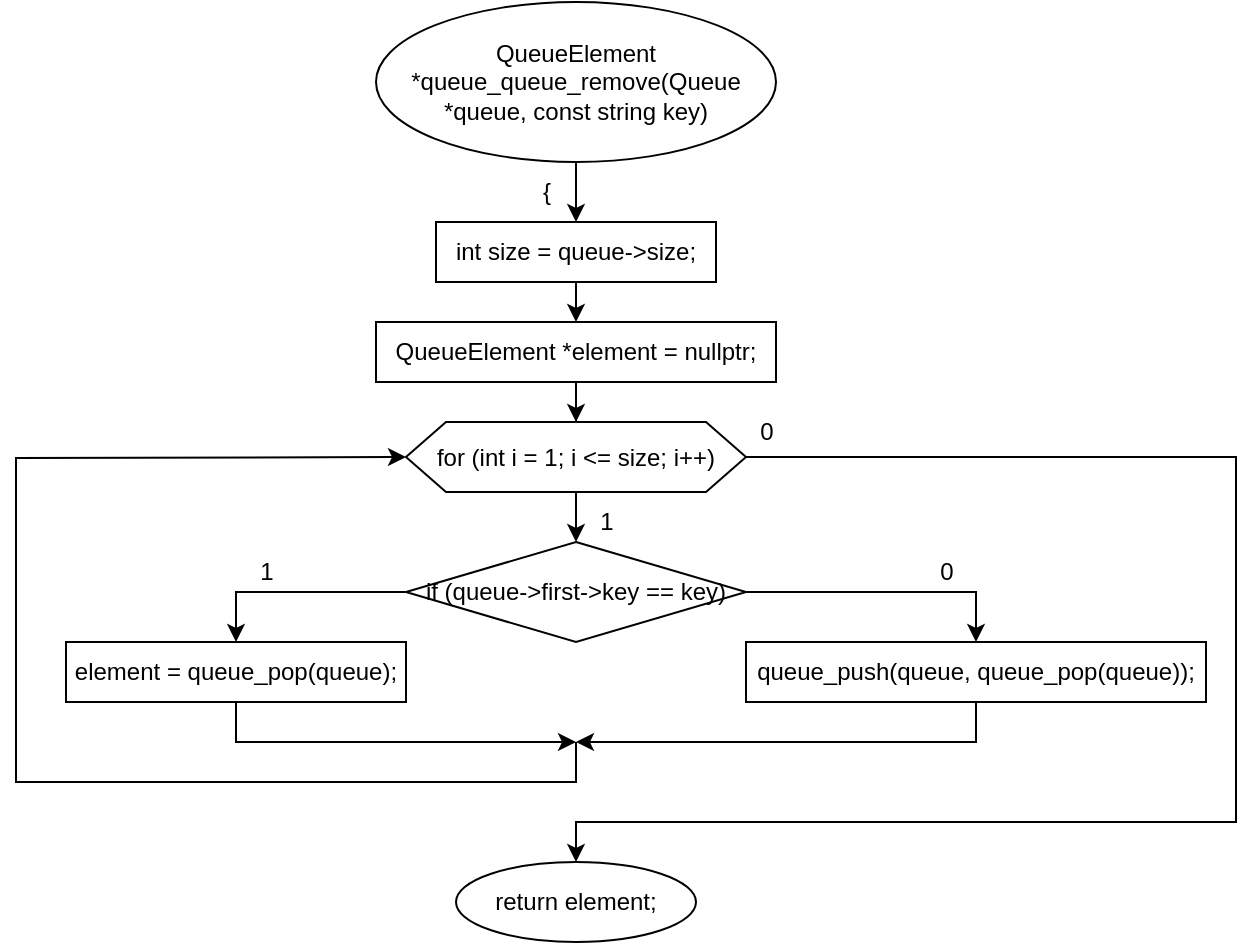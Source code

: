 <mxfile version="20.8.16" type="device"><diagram name="Страница 1" id="aiGx9wwp8qUEFD3jTH8u"><mxGraphModel dx="1050" dy="629" grid="1" gridSize="10" guides="1" tooltips="1" connect="1" arrows="1" fold="1" page="1" pageScale="1" pageWidth="827" pageHeight="1169" math="0" shadow="0"><root><mxCell id="0"/><mxCell id="1" parent="0"/><mxCell id="R0GeGmpCyan6Jkqj-YRl-3" value="" style="edgeStyle=orthogonalEdgeStyle;rounded=0;orthogonalLoop=1;jettySize=auto;html=1;" edge="1" parent="1" source="R0GeGmpCyan6Jkqj-YRl-1" target="R0GeGmpCyan6Jkqj-YRl-2"><mxGeometry relative="1" as="geometry"/></mxCell><mxCell id="R0GeGmpCyan6Jkqj-YRl-1" value="QueueElement *queue_queue_remove(Queue *queue, const string key)" style="ellipse;whiteSpace=wrap;html=1;" vertex="1" parent="1"><mxGeometry x="320" y="40" width="200" height="80" as="geometry"/></mxCell><mxCell id="R0GeGmpCyan6Jkqj-YRl-6" style="edgeStyle=orthogonalEdgeStyle;rounded=0;orthogonalLoop=1;jettySize=auto;html=1;exitX=0.5;exitY=1;exitDx=0;exitDy=0;entryX=0.5;entryY=0;entryDx=0;entryDy=0;" edge="1" parent="1" source="R0GeGmpCyan6Jkqj-YRl-2" target="R0GeGmpCyan6Jkqj-YRl-5"><mxGeometry relative="1" as="geometry"/></mxCell><mxCell id="R0GeGmpCyan6Jkqj-YRl-2" value="int size = queue-&amp;gt;size;" style="whiteSpace=wrap;html=1;" vertex="1" parent="1"><mxGeometry x="350" y="150" width="140" height="30" as="geometry"/></mxCell><mxCell id="R0GeGmpCyan6Jkqj-YRl-4" value="{" style="text;html=1;align=center;verticalAlign=middle;resizable=0;points=[];autosize=1;strokeColor=none;fillColor=none;" vertex="1" parent="1"><mxGeometry x="390" y="120" width="30" height="30" as="geometry"/></mxCell><mxCell id="R0GeGmpCyan6Jkqj-YRl-8" value="" style="edgeStyle=orthogonalEdgeStyle;rounded=0;orthogonalLoop=1;jettySize=auto;html=1;" edge="1" parent="1" source="R0GeGmpCyan6Jkqj-YRl-5" target="R0GeGmpCyan6Jkqj-YRl-7"><mxGeometry relative="1" as="geometry"/></mxCell><mxCell id="R0GeGmpCyan6Jkqj-YRl-5" value="QueueElement *element = nullptr;" style="whiteSpace=wrap;html=1;" vertex="1" parent="1"><mxGeometry x="320" y="200" width="200" height="30" as="geometry"/></mxCell><mxCell id="R0GeGmpCyan6Jkqj-YRl-10" style="edgeStyle=orthogonalEdgeStyle;rounded=0;orthogonalLoop=1;jettySize=auto;html=1;exitX=0.5;exitY=1;exitDx=0;exitDy=0;entryX=0.5;entryY=0;entryDx=0;entryDy=0;" edge="1" parent="1" source="R0GeGmpCyan6Jkqj-YRl-7" target="R0GeGmpCyan6Jkqj-YRl-9"><mxGeometry relative="1" as="geometry"/></mxCell><mxCell id="R0GeGmpCyan6Jkqj-YRl-22" style="edgeStyle=orthogonalEdgeStyle;rounded=0;orthogonalLoop=1;jettySize=auto;html=1;exitX=1;exitY=0.5;exitDx=0;exitDy=0;entryX=0.5;entryY=0;entryDx=0;entryDy=0;" edge="1" parent="1" source="R0GeGmpCyan6Jkqj-YRl-7" target="R0GeGmpCyan6Jkqj-YRl-21"><mxGeometry relative="1" as="geometry"><Array as="points"><mxPoint x="750" y="268"/><mxPoint x="750" y="450"/><mxPoint x="420" y="450"/></Array></mxGeometry></mxCell><mxCell id="R0GeGmpCyan6Jkqj-YRl-7" value="for (int i = 1; i &amp;lt;= size; i++)" style="shape=hexagon;perimeter=hexagonPerimeter2;whiteSpace=wrap;html=1;fixedSize=1;" vertex="1" parent="1"><mxGeometry x="335" y="250" width="170" height="35" as="geometry"/></mxCell><mxCell id="R0GeGmpCyan6Jkqj-YRl-13" style="edgeStyle=orthogonalEdgeStyle;rounded=0;orthogonalLoop=1;jettySize=auto;html=1;exitX=0;exitY=0.5;exitDx=0;exitDy=0;entryX=0.5;entryY=0;entryDx=0;entryDy=0;" edge="1" parent="1" source="R0GeGmpCyan6Jkqj-YRl-9" target="R0GeGmpCyan6Jkqj-YRl-12"><mxGeometry relative="1" as="geometry"/></mxCell><mxCell id="R0GeGmpCyan6Jkqj-YRl-16" style="edgeStyle=orthogonalEdgeStyle;rounded=0;orthogonalLoop=1;jettySize=auto;html=1;exitX=1;exitY=0.5;exitDx=0;exitDy=0;entryX=0.5;entryY=0;entryDx=0;entryDy=0;" edge="1" parent="1" source="R0GeGmpCyan6Jkqj-YRl-9" target="R0GeGmpCyan6Jkqj-YRl-15"><mxGeometry relative="1" as="geometry"/></mxCell><mxCell id="R0GeGmpCyan6Jkqj-YRl-9" value="if (queue-&amp;gt;first-&amp;gt;key == key)" style="rhombus;whiteSpace=wrap;html=1;" vertex="1" parent="1"><mxGeometry x="335" y="310" width="170" height="50" as="geometry"/></mxCell><mxCell id="R0GeGmpCyan6Jkqj-YRl-11" value="1" style="text;html=1;align=center;verticalAlign=middle;resizable=0;points=[];autosize=1;strokeColor=none;fillColor=none;" vertex="1" parent="1"><mxGeometry x="420" y="285" width="30" height="30" as="geometry"/></mxCell><mxCell id="R0GeGmpCyan6Jkqj-YRl-18" style="edgeStyle=orthogonalEdgeStyle;rounded=0;orthogonalLoop=1;jettySize=auto;html=1;exitX=0.5;exitY=1;exitDx=0;exitDy=0;" edge="1" parent="1" source="R0GeGmpCyan6Jkqj-YRl-12"><mxGeometry relative="1" as="geometry"><mxPoint x="420" y="410" as="targetPoint"/><Array as="points"><mxPoint x="250" y="410"/></Array></mxGeometry></mxCell><mxCell id="R0GeGmpCyan6Jkqj-YRl-12" value="element = queue_pop(queue);" style="whiteSpace=wrap;html=1;" vertex="1" parent="1"><mxGeometry x="165" y="360" width="170" height="30" as="geometry"/></mxCell><mxCell id="R0GeGmpCyan6Jkqj-YRl-14" value="1" style="text;html=1;align=center;verticalAlign=middle;resizable=0;points=[];autosize=1;strokeColor=none;fillColor=none;" vertex="1" parent="1"><mxGeometry x="250" y="310" width="30" height="30" as="geometry"/></mxCell><mxCell id="R0GeGmpCyan6Jkqj-YRl-19" style="edgeStyle=orthogonalEdgeStyle;rounded=0;orthogonalLoop=1;jettySize=auto;html=1;exitX=0.5;exitY=1;exitDx=0;exitDy=0;" edge="1" parent="1" source="R0GeGmpCyan6Jkqj-YRl-15"><mxGeometry relative="1" as="geometry"><mxPoint x="420" y="410" as="targetPoint"/><Array as="points"><mxPoint x="620" y="410"/></Array></mxGeometry></mxCell><mxCell id="R0GeGmpCyan6Jkqj-YRl-15" value="queue_push(queue, queue_pop(queue));" style="whiteSpace=wrap;html=1;" vertex="1" parent="1"><mxGeometry x="505" y="360" width="230" height="30" as="geometry"/></mxCell><mxCell id="R0GeGmpCyan6Jkqj-YRl-17" value="0" style="text;html=1;align=center;verticalAlign=middle;resizable=0;points=[];autosize=1;strokeColor=none;fillColor=none;" vertex="1" parent="1"><mxGeometry x="590" y="310" width="30" height="30" as="geometry"/></mxCell><mxCell id="R0GeGmpCyan6Jkqj-YRl-20" value="" style="endArrow=classic;html=1;rounded=0;entryX=0;entryY=0.5;entryDx=0;entryDy=0;" edge="1" parent="1" target="R0GeGmpCyan6Jkqj-YRl-7"><mxGeometry width="50" height="50" relative="1" as="geometry"><mxPoint x="420" y="410" as="sourcePoint"/><mxPoint x="440" y="300" as="targetPoint"/><Array as="points"><mxPoint x="420" y="430"/><mxPoint x="140" y="430"/><mxPoint x="140" y="268"/></Array></mxGeometry></mxCell><mxCell id="R0GeGmpCyan6Jkqj-YRl-21" value="return element;" style="ellipse;whiteSpace=wrap;html=1;" vertex="1" parent="1"><mxGeometry x="360" y="470" width="120" height="40" as="geometry"/></mxCell><mxCell id="R0GeGmpCyan6Jkqj-YRl-23" value="0" style="text;html=1;align=center;verticalAlign=middle;resizable=0;points=[];autosize=1;strokeColor=none;fillColor=none;" vertex="1" parent="1"><mxGeometry x="500" y="240" width="30" height="30" as="geometry"/></mxCell></root></mxGraphModel></diagram></mxfile>
